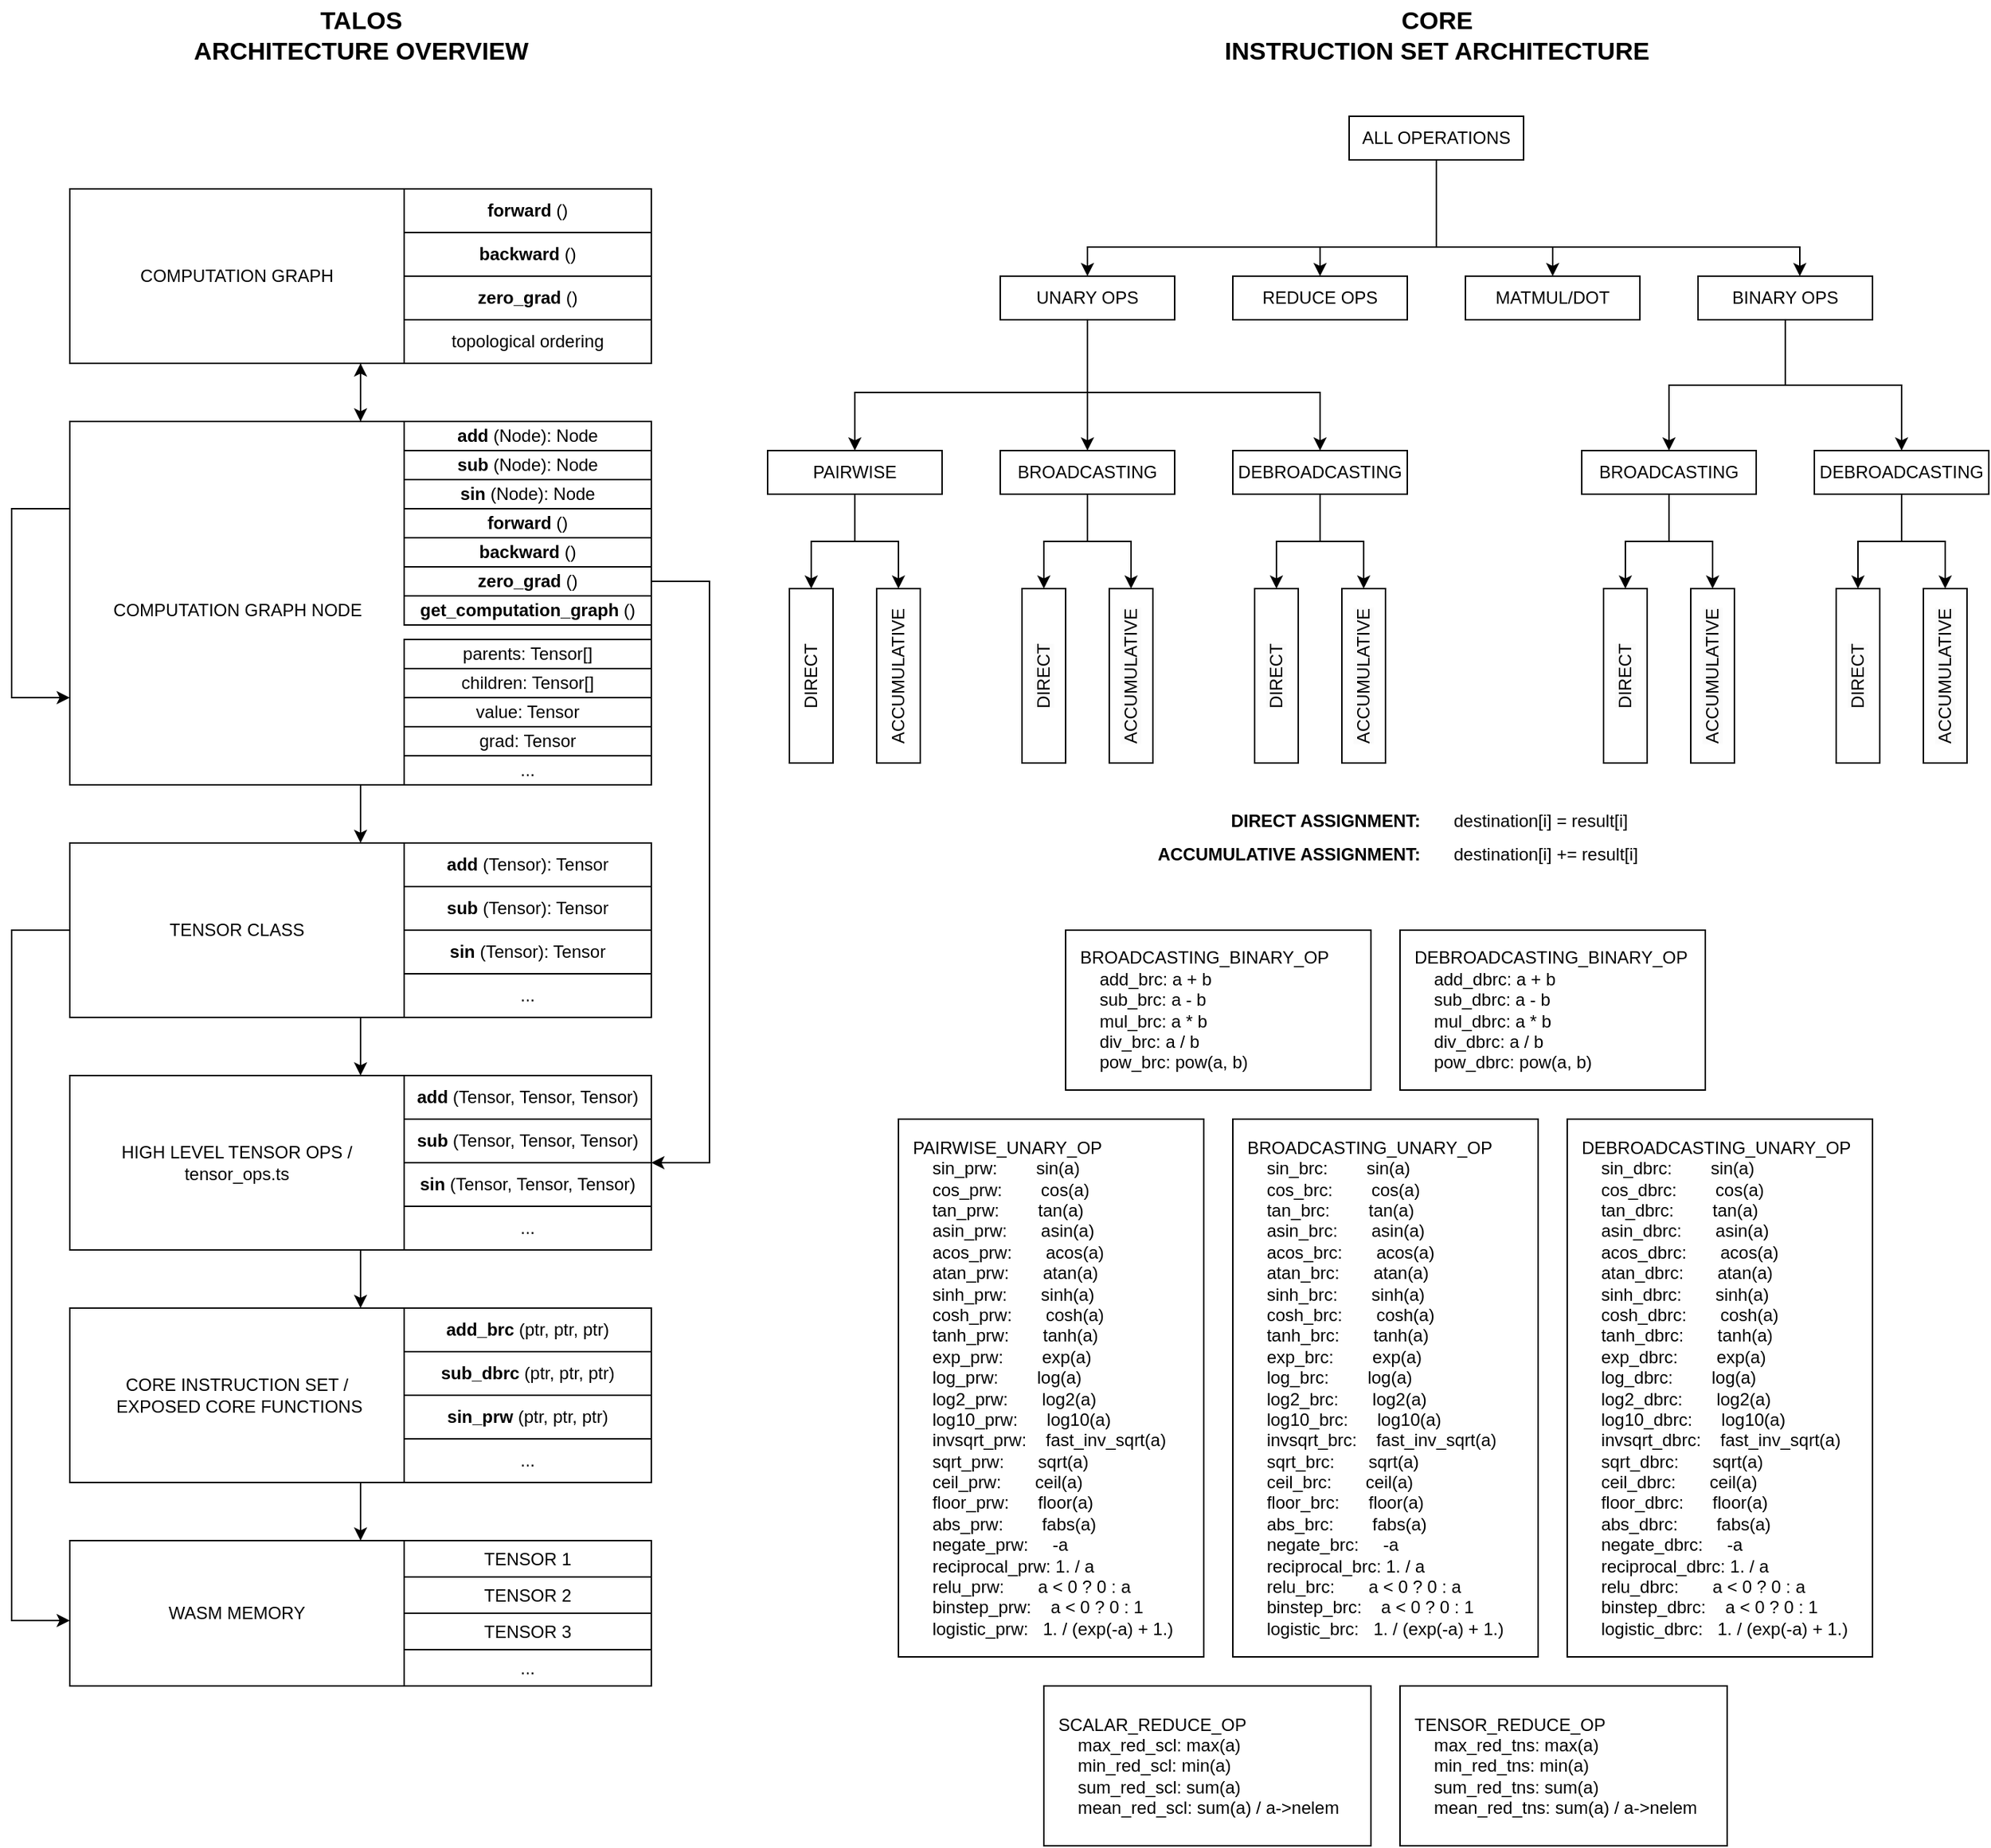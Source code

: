 <mxfile version="24.2.5" type="device">
  <diagram name="Page-1" id="NC5xg8n6S5tjTzDzewW_">
    <mxGraphModel dx="2390" dy="2705" grid="1" gridSize="10" guides="1" tooltips="1" connect="1" arrows="1" fold="1" page="1" pageScale="1" pageWidth="850" pageHeight="1100" math="0" shadow="0">
      <root>
        <mxCell id="0" />
        <mxCell id="1" parent="0" />
        <mxCell id="L-Nm37MA_dD64SVrKHD7-1" style="edgeStyle=orthogonalEdgeStyle;rounded=0;orthogonalLoop=1;jettySize=auto;html=1;" parent="1" source="L-Nm37MA_dD64SVrKHD7-2" target="L-Nm37MA_dD64SVrKHD7-12" edge="1">
          <mxGeometry relative="1" as="geometry">
            <mxPoint x="400" y="680" as="targetPoint" />
            <Array as="points">
              <mxPoint x="480" y="720" />
              <mxPoint x="480" y="720" />
            </Array>
          </mxGeometry>
        </mxCell>
        <mxCell id="L-Nm37MA_dD64SVrKHD7-2" value="" style="rounded=0;whiteSpace=wrap;html=1;" parent="1" vertex="1">
          <mxGeometry x="280" y="580" width="400" height="120" as="geometry" />
        </mxCell>
        <mxCell id="L-Nm37MA_dD64SVrKHD7-3" style="edgeStyle=orthogonalEdgeStyle;rounded=0;orthogonalLoop=1;jettySize=auto;html=1;" parent="1" source="L-Nm37MA_dD64SVrKHD7-4" target="L-Nm37MA_dD64SVrKHD7-2" edge="1">
          <mxGeometry relative="1" as="geometry">
            <Array as="points">
              <mxPoint x="480" y="560" />
              <mxPoint x="480" y="560" />
            </Array>
          </mxGeometry>
        </mxCell>
        <mxCell id="L-Nm37MA_dD64SVrKHD7-4" value="" style="rounded=0;whiteSpace=wrap;html=1;" parent="1" vertex="1">
          <mxGeometry x="280" y="420" width="400" height="120" as="geometry" />
        </mxCell>
        <mxCell id="L-Nm37MA_dD64SVrKHD7-5" style="edgeStyle=orthogonalEdgeStyle;rounded=0;orthogonalLoop=1;jettySize=auto;html=1;" parent="1" source="L-Nm37MA_dD64SVrKHD7-7" target="L-Nm37MA_dD64SVrKHD7-12" edge="1">
          <mxGeometry relative="1" as="geometry">
            <mxPoint x="240" y="680" as="targetPoint" />
            <Array as="points">
              <mxPoint x="240" y="320" />
              <mxPoint x="240" y="795" />
            </Array>
          </mxGeometry>
        </mxCell>
        <mxCell id="L-Nm37MA_dD64SVrKHD7-6" style="edgeStyle=orthogonalEdgeStyle;rounded=0;orthogonalLoop=1;jettySize=auto;html=1;" parent="1" source="L-Nm37MA_dD64SVrKHD7-7" target="L-Nm37MA_dD64SVrKHD7-4" edge="1">
          <mxGeometry relative="1" as="geometry">
            <Array as="points">
              <mxPoint x="480" y="400" />
              <mxPoint x="480" y="400" />
            </Array>
          </mxGeometry>
        </mxCell>
        <mxCell id="L-Nm37MA_dD64SVrKHD7-7" value="" style="rounded=0;whiteSpace=wrap;html=1;" parent="1" vertex="1">
          <mxGeometry x="280" y="260" width="400" height="120" as="geometry" />
        </mxCell>
        <mxCell id="L-Nm37MA_dD64SVrKHD7-8" style="edgeStyle=orthogonalEdgeStyle;rounded=0;orthogonalLoop=1;jettySize=auto;html=1;" parent="1" source="L-Nm37MA_dD64SVrKHD7-34" target="L-Nm37MA_dD64SVrKHD7-7" edge="1">
          <mxGeometry relative="1" as="geometry">
            <mxPoint x="440" y="200" as="sourcePoint" />
            <Array as="points">
              <mxPoint x="480" y="230" />
              <mxPoint x="480" y="230" />
            </Array>
          </mxGeometry>
        </mxCell>
        <mxCell id="L-Nm37MA_dD64SVrKHD7-9" style="edgeStyle=orthogonalEdgeStyle;rounded=0;orthogonalLoop=1;jettySize=auto;html=1;" parent="1" source="L-Nm37MA_dD64SVrKHD7-34" target="L-Nm37MA_dD64SVrKHD7-4" edge="1">
          <mxGeometry relative="1" as="geometry">
            <mxPoint x="630" y="170" as="sourcePoint" />
            <Array as="points">
              <mxPoint x="720" y="80" />
              <mxPoint x="720" y="480" />
            </Array>
          </mxGeometry>
        </mxCell>
        <mxCell id="L-Nm37MA_dD64SVrKHD7-10" style="edgeStyle=orthogonalEdgeStyle;rounded=0;orthogonalLoop=1;jettySize=auto;html=1;" parent="1" source="L-Nm37MA_dD64SVrKHD7-11" target="L-Nm37MA_dD64SVrKHD7-34" edge="1">
          <mxGeometry relative="1" as="geometry">
            <Array as="points">
              <mxPoint x="500" y="60" />
              <mxPoint x="500" y="60" />
            </Array>
          </mxGeometry>
        </mxCell>
        <mxCell id="L-Nm37MA_dD64SVrKHD7-11" value="" style="rounded=0;whiteSpace=wrap;html=1;" parent="1" vertex="1">
          <mxGeometry x="280" y="-190" width="400" height="120" as="geometry" />
        </mxCell>
        <mxCell id="L-Nm37MA_dD64SVrKHD7-12" value="" style="rounded=0;whiteSpace=wrap;html=1;" parent="1" vertex="1">
          <mxGeometry x="280" y="740" width="400" height="100" as="geometry" />
        </mxCell>
        <mxCell id="L-Nm37MA_dD64SVrKHD7-13" value="WASM MEMORY" style="text;html=1;align=center;verticalAlign=middle;whiteSpace=wrap;rounded=0;" parent="1" vertex="1">
          <mxGeometry x="335" y="775" width="120" height="30" as="geometry" />
        </mxCell>
        <mxCell id="L-Nm37MA_dD64SVrKHD7-14" value="TENSOR 1" style="html=1;whiteSpace=wrap;" parent="1" vertex="1">
          <mxGeometry x="510" y="740" width="170" height="25" as="geometry" />
        </mxCell>
        <mxCell id="L-Nm37MA_dD64SVrKHD7-15" value="TENSOR 2" style="html=1;whiteSpace=wrap;" parent="1" vertex="1">
          <mxGeometry x="510" y="765" width="170" height="25" as="geometry" />
        </mxCell>
        <mxCell id="L-Nm37MA_dD64SVrKHD7-16" value="..." style="html=1;whiteSpace=wrap;" parent="1" vertex="1">
          <mxGeometry x="510" y="815" width="170" height="25" as="geometry" />
        </mxCell>
        <mxCell id="L-Nm37MA_dD64SVrKHD7-17" value="&lt;b&gt;add_brc&lt;/b&gt; (ptr, ptr, ptr)" style="rounded=0;whiteSpace=wrap;html=1;" parent="1" vertex="1">
          <mxGeometry x="510" y="580" width="170" height="30" as="geometry" />
        </mxCell>
        <mxCell id="L-Nm37MA_dD64SVrKHD7-18" value="CORE INSTRUCTION SET /&lt;div&gt;&amp;nbsp;EXPOSED CORE FUNCTIONS&lt;/div&gt;" style="text;html=1;align=center;verticalAlign=middle;whiteSpace=wrap;rounded=0;" parent="1" vertex="1">
          <mxGeometry x="300" y="625" width="190" height="30" as="geometry" />
        </mxCell>
        <mxCell id="L-Nm37MA_dD64SVrKHD7-19" value="&lt;b&gt;sub_dbrc&amp;nbsp;&lt;/b&gt;(ptr, ptr, ptr)" style="rounded=0;whiteSpace=wrap;html=1;" parent="1" vertex="1">
          <mxGeometry x="510" y="610" width="170" height="30" as="geometry" />
        </mxCell>
        <mxCell id="L-Nm37MA_dD64SVrKHD7-20" value="&lt;b&gt;sin_prw&amp;nbsp;&lt;/b&gt;(ptr, ptr, ptr)" style="rounded=0;whiteSpace=wrap;html=1;" parent="1" vertex="1">
          <mxGeometry x="510" y="640" width="170" height="30" as="geometry" />
        </mxCell>
        <mxCell id="L-Nm37MA_dD64SVrKHD7-21" value="..." style="rounded=0;whiteSpace=wrap;html=1;" parent="1" vertex="1">
          <mxGeometry x="510" y="670" width="170" height="30" as="geometry" />
        </mxCell>
        <mxCell id="L-Nm37MA_dD64SVrKHD7-22" value="HIGH LEVEL TENSOR OPS /&lt;div&gt;tensor_ops.ts&lt;/div&gt;" style="text;html=1;align=center;verticalAlign=middle;whiteSpace=wrap;rounded=0;" parent="1" vertex="1">
          <mxGeometry x="280" y="465" width="230" height="30" as="geometry" />
        </mxCell>
        <mxCell id="L-Nm37MA_dD64SVrKHD7-23" value="&lt;b&gt;add&lt;/b&gt; (Tensor, Tensor, Tensor)" style="rounded=0;whiteSpace=wrap;html=1;" parent="1" vertex="1">
          <mxGeometry x="510" y="420" width="170" height="30" as="geometry" />
        </mxCell>
        <mxCell id="L-Nm37MA_dD64SVrKHD7-24" value="&lt;b&gt;sub&lt;/b&gt; (Tensor, Tensor, Tensor)" style="rounded=0;whiteSpace=wrap;html=1;" parent="1" vertex="1">
          <mxGeometry x="510" y="450" width="170" height="30" as="geometry" />
        </mxCell>
        <mxCell id="L-Nm37MA_dD64SVrKHD7-25" value="&lt;b&gt;sin&amp;nbsp;&lt;/b&gt;(Tensor, Tensor, Tensor)" style="rounded=0;whiteSpace=wrap;html=1;" parent="1" vertex="1">
          <mxGeometry x="510" y="480" width="170" height="30" as="geometry" />
        </mxCell>
        <mxCell id="L-Nm37MA_dD64SVrKHD7-26" value="..." style="rounded=0;whiteSpace=wrap;html=1;" parent="1" vertex="1">
          <mxGeometry x="510" y="510" width="170" height="30" as="geometry" />
        </mxCell>
        <mxCell id="L-Nm37MA_dD64SVrKHD7-27" value="&lt;b&gt;add&lt;/b&gt; (Tensor): Tensor" style="rounded=0;whiteSpace=wrap;html=1;" parent="1" vertex="1">
          <mxGeometry x="510" y="260" width="170" height="30" as="geometry" />
        </mxCell>
        <mxCell id="L-Nm37MA_dD64SVrKHD7-28" value="&lt;b&gt;sub&lt;/b&gt; (Tensor): Tensor" style="rounded=0;whiteSpace=wrap;html=1;" parent="1" vertex="1">
          <mxGeometry x="510" y="290" width="170" height="30" as="geometry" />
        </mxCell>
        <mxCell id="L-Nm37MA_dD64SVrKHD7-29" value="&lt;b&gt;sin&lt;/b&gt; (Tensor): Tensor" style="rounded=0;whiteSpace=wrap;html=1;" parent="1" vertex="1">
          <mxGeometry x="510" y="320" width="170" height="30" as="geometry" />
        </mxCell>
        <mxCell id="L-Nm37MA_dD64SVrKHD7-30" value="..." style="rounded=0;whiteSpace=wrap;html=1;" parent="1" vertex="1">
          <mxGeometry x="510" y="350" width="170" height="30" as="geometry" />
        </mxCell>
        <mxCell id="L-Nm37MA_dD64SVrKHD7-31" value="TENSOR 3" style="html=1;whiteSpace=wrap;" parent="1" vertex="1">
          <mxGeometry x="510" y="790" width="170" height="25" as="geometry" />
        </mxCell>
        <mxCell id="L-Nm37MA_dD64SVrKHD7-32" value="TENSOR CLASS" style="text;html=1;align=center;verticalAlign=middle;whiteSpace=wrap;rounded=0;" parent="1" vertex="1">
          <mxGeometry x="345" y="305" width="100" height="30" as="geometry" />
        </mxCell>
        <mxCell id="L-Nm37MA_dD64SVrKHD7-33" style="edgeStyle=orthogonalEdgeStyle;rounded=0;orthogonalLoop=1;jettySize=auto;html=1;" parent="1" source="L-Nm37MA_dD64SVrKHD7-34" target="L-Nm37MA_dD64SVrKHD7-11" edge="1">
          <mxGeometry relative="1" as="geometry">
            <Array as="points">
              <mxPoint x="460" y="60" />
              <mxPoint x="460" y="60" />
            </Array>
          </mxGeometry>
        </mxCell>
        <mxCell id="L-Nm37MA_dD64SVrKHD7-34" value="" style="rounded=0;whiteSpace=wrap;html=1;" parent="1" vertex="1">
          <mxGeometry x="280" y="-30" width="400" height="250" as="geometry" />
        </mxCell>
        <mxCell id="L-Nm37MA_dD64SVrKHD7-35" value="&lt;b&gt;add&lt;/b&gt; (Node): Node" style="rounded=0;whiteSpace=wrap;html=1;" parent="1" vertex="1">
          <mxGeometry x="510" y="-30" width="170" height="20" as="geometry" />
        </mxCell>
        <mxCell id="L-Nm37MA_dD64SVrKHD7-36" value="&lt;b&gt;sub&lt;/b&gt; (Node): Node" style="rounded=0;whiteSpace=wrap;html=1;" parent="1" vertex="1">
          <mxGeometry x="510" y="-10" width="170" height="20" as="geometry" />
        </mxCell>
        <mxCell id="L-Nm37MA_dD64SVrKHD7-37" value="&lt;b&gt;sin&lt;/b&gt; (Node): Node" style="rounded=0;whiteSpace=wrap;html=1;" parent="1" vertex="1">
          <mxGeometry x="510" y="10" width="170" height="20" as="geometry" />
        </mxCell>
        <mxCell id="L-Nm37MA_dD64SVrKHD7-38" value="..." style="rounded=0;whiteSpace=wrap;html=1;" parent="1" vertex="1">
          <mxGeometry x="510" y="200" width="170" height="20" as="geometry" />
        </mxCell>
        <mxCell id="L-Nm37MA_dD64SVrKHD7-39" value="COMPUTATION GRAPH NODE" style="text;html=1;align=center;verticalAlign=middle;resizable=0;points=[];autosize=1;strokeColor=none;fillColor=none;" parent="1" vertex="1">
          <mxGeometry x="300" y="85" width="190" height="30" as="geometry" />
        </mxCell>
        <mxCell id="L-Nm37MA_dD64SVrKHD7-40" style="edgeStyle=orthogonalEdgeStyle;rounded=0;orthogonalLoop=1;jettySize=auto;html=1;" parent="1" source="L-Nm37MA_dD64SVrKHD7-34" target="L-Nm37MA_dD64SVrKHD7-34" edge="1">
          <mxGeometry relative="1" as="geometry">
            <Array as="points">
              <mxPoint x="240" y="30" />
            </Array>
          </mxGeometry>
        </mxCell>
        <mxCell id="L-Nm37MA_dD64SVrKHD7-41" value="COMPUTATION GRAPH" style="text;html=1;align=center;verticalAlign=middle;whiteSpace=wrap;rounded=0;" parent="1" vertex="1">
          <mxGeometry x="320" y="-145" width="150" height="30" as="geometry" />
        </mxCell>
        <mxCell id="L-Nm37MA_dD64SVrKHD7-42" value="&lt;b&gt;forward &lt;/b&gt;()" style="rounded=0;whiteSpace=wrap;html=1;" parent="1" vertex="1">
          <mxGeometry x="510" y="-190" width="170" height="30" as="geometry" />
        </mxCell>
        <mxCell id="L-Nm37MA_dD64SVrKHD7-43" value="&lt;b&gt;backward&lt;/b&gt;&amp;nbsp;()" style="rounded=0;whiteSpace=wrap;html=1;" parent="1" vertex="1">
          <mxGeometry x="510" y="-160" width="170" height="30" as="geometry" />
        </mxCell>
        <mxCell id="L-Nm37MA_dD64SVrKHD7-44" value="&lt;b&gt;zero_grad &lt;/b&gt;()" style="rounded=0;whiteSpace=wrap;html=1;" parent="1" vertex="1">
          <mxGeometry x="510" y="-130" width="170" height="30" as="geometry" />
        </mxCell>
        <mxCell id="L-Nm37MA_dD64SVrKHD7-45" value="topological ordering" style="rounded=0;whiteSpace=wrap;html=1;" parent="1" vertex="1">
          <mxGeometry x="510" y="-100" width="170" height="30" as="geometry" />
        </mxCell>
        <mxCell id="L-Nm37MA_dD64SVrKHD7-46" value="&lt;b&gt;forward &lt;/b&gt;()" style="rounded=0;whiteSpace=wrap;html=1;" parent="1" vertex="1">
          <mxGeometry x="510" y="30" width="170" height="20" as="geometry" />
        </mxCell>
        <mxCell id="L-Nm37MA_dD64SVrKHD7-47" value="&lt;b&gt;backward &lt;/b&gt;()" style="rounded=0;whiteSpace=wrap;html=1;" parent="1" vertex="1">
          <mxGeometry x="510" y="50" width="170" height="20" as="geometry" />
        </mxCell>
        <mxCell id="L-Nm37MA_dD64SVrKHD7-48" value="&lt;b&gt;zero_grad&amp;nbsp;&lt;/b&gt;()" style="rounded=0;whiteSpace=wrap;html=1;" parent="1" vertex="1">
          <mxGeometry x="510" y="70" width="170" height="20" as="geometry" />
        </mxCell>
        <mxCell id="L-Nm37MA_dD64SVrKHD7-49" value="&lt;b&gt;get_computation_graph &lt;/b&gt;()" style="rounded=0;whiteSpace=wrap;html=1;" parent="1" vertex="1">
          <mxGeometry x="510" y="90" width="170" height="20" as="geometry" />
        </mxCell>
        <mxCell id="L-Nm37MA_dD64SVrKHD7-50" value="value: Tensor" style="rounded=0;whiteSpace=wrap;html=1;" parent="1" vertex="1">
          <mxGeometry x="510" y="160" width="170" height="20" as="geometry" />
        </mxCell>
        <mxCell id="L-Nm37MA_dD64SVrKHD7-51" value="grad: Tensor" style="rounded=0;whiteSpace=wrap;html=1;" parent="1" vertex="1">
          <mxGeometry x="510" y="180" width="170" height="20" as="geometry" />
        </mxCell>
        <mxCell id="L-Nm37MA_dD64SVrKHD7-52" value="parents: Tensor[]" style="rounded=0;whiteSpace=wrap;html=1;" parent="1" vertex="1">
          <mxGeometry x="510" y="120" width="170" height="20" as="geometry" />
        </mxCell>
        <mxCell id="L-Nm37MA_dD64SVrKHD7-53" value="children: Tensor[]" style="rounded=0;whiteSpace=wrap;html=1;" parent="1" vertex="1">
          <mxGeometry x="510" y="140" width="170" height="20" as="geometry" />
        </mxCell>
        <mxCell id="L-Nm37MA_dD64SVrKHD7-54" value="&lt;span style=&quot;font-size: 17px;&quot;&gt;&lt;b&gt;TALOS&lt;/b&gt;&lt;/span&gt;&lt;div&gt;&lt;span style=&quot;font-size: 17px;&quot;&gt;&lt;b&gt;ARCHITECTURE OVERVIEW&lt;/b&gt;&lt;/span&gt;&lt;/div&gt;" style="text;html=1;align=center;verticalAlign=middle;resizable=0;points=[];autosize=1;strokeColor=none;fillColor=none;" parent="1" vertex="1">
          <mxGeometry x="355" y="-320" width="250" height="50" as="geometry" />
        </mxCell>
        <mxCell id="L-Nm37MA_dD64SVrKHD7-55" style="edgeStyle=orthogonalEdgeStyle;rounded=0;orthogonalLoop=1;jettySize=auto;html=1;" parent="1" source="L-Nm37MA_dD64SVrKHD7-59" target="L-Nm37MA_dD64SVrKHD7-63" edge="1">
          <mxGeometry relative="1" as="geometry">
            <Array as="points">
              <mxPoint x="1220" y="-150" />
              <mxPoint x="980" y="-150" />
            </Array>
          </mxGeometry>
        </mxCell>
        <mxCell id="L-Nm37MA_dD64SVrKHD7-56" style="edgeStyle=orthogonalEdgeStyle;rounded=0;orthogonalLoop=1;jettySize=auto;html=1;" parent="1" source="L-Nm37MA_dD64SVrKHD7-59" target="L-Nm37MA_dD64SVrKHD7-85" edge="1">
          <mxGeometry relative="1" as="geometry">
            <Array as="points">
              <mxPoint x="1220" y="-150" />
              <mxPoint x="1470" y="-150" />
            </Array>
          </mxGeometry>
        </mxCell>
        <mxCell id="L-Nm37MA_dD64SVrKHD7-57" style="edgeStyle=orthogonalEdgeStyle;rounded=0;orthogonalLoop=1;jettySize=auto;html=1;" parent="1" source="L-Nm37MA_dD64SVrKHD7-59" target="L-Nm37MA_dD64SVrKHD7-65" edge="1">
          <mxGeometry relative="1" as="geometry">
            <Array as="points">
              <mxPoint x="1220" y="-150" />
              <mxPoint x="1140" y="-150" />
            </Array>
          </mxGeometry>
        </mxCell>
        <mxCell id="L-Nm37MA_dD64SVrKHD7-58" style="edgeStyle=orthogonalEdgeStyle;rounded=0;orthogonalLoop=1;jettySize=auto;html=1;" parent="1" source="L-Nm37MA_dD64SVrKHD7-59" target="L-Nm37MA_dD64SVrKHD7-83" edge="1">
          <mxGeometry relative="1" as="geometry">
            <Array as="points">
              <mxPoint x="1220" y="-150" />
              <mxPoint x="1300" y="-150" />
            </Array>
          </mxGeometry>
        </mxCell>
        <mxCell id="L-Nm37MA_dD64SVrKHD7-59" value="ALL OPERATIONS" style="rounded=0;whiteSpace=wrap;html=1;" parent="1" vertex="1">
          <mxGeometry x="1160" y="-240" width="120" height="30" as="geometry" />
        </mxCell>
        <mxCell id="L-Nm37MA_dD64SVrKHD7-60" style="edgeStyle=orthogonalEdgeStyle;rounded=0;orthogonalLoop=1;jettySize=auto;html=1;" parent="1" source="L-Nm37MA_dD64SVrKHD7-63" target="L-Nm37MA_dD64SVrKHD7-68" edge="1">
          <mxGeometry relative="1" as="geometry" />
        </mxCell>
        <mxCell id="L-Nm37MA_dD64SVrKHD7-61" style="edgeStyle=orthogonalEdgeStyle;rounded=0;orthogonalLoop=1;jettySize=auto;html=1;" parent="1" source="L-Nm37MA_dD64SVrKHD7-63" target="L-Nm37MA_dD64SVrKHD7-71" edge="1">
          <mxGeometry relative="1" as="geometry">
            <Array as="points">
              <mxPoint x="980" y="-50" />
              <mxPoint x="1140" y="-50" />
            </Array>
          </mxGeometry>
        </mxCell>
        <mxCell id="L-Nm37MA_dD64SVrKHD7-62" style="edgeStyle=orthogonalEdgeStyle;rounded=0;orthogonalLoop=1;jettySize=auto;html=1;" parent="1" source="L-Nm37MA_dD64SVrKHD7-63" target="L-Nm37MA_dD64SVrKHD7-74" edge="1">
          <mxGeometry relative="1" as="geometry">
            <Array as="points">
              <mxPoint x="980" y="-50" />
              <mxPoint x="820" y="-50" />
            </Array>
          </mxGeometry>
        </mxCell>
        <mxCell id="L-Nm37MA_dD64SVrKHD7-63" value="UNARY OPS" style="rounded=0;whiteSpace=wrap;html=1;" parent="1" vertex="1">
          <mxGeometry x="920" y="-130" width="120" height="30" as="geometry" />
        </mxCell>
        <mxCell id="L-Nm37MA_dD64SVrKHD7-64" style="edgeStyle=orthogonalEdgeStyle;rounded=0;orthogonalLoop=1;jettySize=auto;html=1;" parent="1" source="L-Nm37MA_dD64SVrKHD7-85" target="L-Nm37MA_dD64SVrKHD7-77" edge="1">
          <mxGeometry relative="1" as="geometry" />
        </mxCell>
        <mxCell id="L-Nm37MA_dD64SVrKHD7-65" value="REDUCE OPS" style="rounded=0;whiteSpace=wrap;html=1;" parent="1" vertex="1">
          <mxGeometry x="1080" y="-130" width="120" height="30" as="geometry" />
        </mxCell>
        <mxCell id="L-Nm37MA_dD64SVrKHD7-66" style="edgeStyle=orthogonalEdgeStyle;rounded=0;orthogonalLoop=1;jettySize=auto;html=1;" parent="1" source="L-Nm37MA_dD64SVrKHD7-68" target="L-Nm37MA_dD64SVrKHD7-86" edge="1">
          <mxGeometry relative="1" as="geometry" />
        </mxCell>
        <mxCell id="L-Nm37MA_dD64SVrKHD7-67" style="edgeStyle=orthogonalEdgeStyle;rounded=0;orthogonalLoop=1;jettySize=auto;html=1;" parent="1" source="L-Nm37MA_dD64SVrKHD7-68" target="L-Nm37MA_dD64SVrKHD7-87" edge="1">
          <mxGeometry relative="1" as="geometry" />
        </mxCell>
        <mxCell id="L-Nm37MA_dD64SVrKHD7-68" value="BROADCASTING" style="rounded=0;whiteSpace=wrap;html=1;" parent="1" vertex="1">
          <mxGeometry x="920" y="-10" width="120" height="30" as="geometry" />
        </mxCell>
        <mxCell id="L-Nm37MA_dD64SVrKHD7-69" style="edgeStyle=orthogonalEdgeStyle;rounded=0;orthogonalLoop=1;jettySize=auto;html=1;" parent="1" source="L-Nm37MA_dD64SVrKHD7-71" target="L-Nm37MA_dD64SVrKHD7-88" edge="1">
          <mxGeometry relative="1" as="geometry" />
        </mxCell>
        <mxCell id="L-Nm37MA_dD64SVrKHD7-70" style="edgeStyle=orthogonalEdgeStyle;rounded=0;orthogonalLoop=1;jettySize=auto;html=1;" parent="1" source="L-Nm37MA_dD64SVrKHD7-71" target="L-Nm37MA_dD64SVrKHD7-89" edge="1">
          <mxGeometry relative="1" as="geometry" />
        </mxCell>
        <mxCell id="L-Nm37MA_dD64SVrKHD7-71" value="DEBROADCASTING" style="rounded=0;whiteSpace=wrap;html=1;" parent="1" vertex="1">
          <mxGeometry x="1080" y="-10" width="120" height="30" as="geometry" />
        </mxCell>
        <mxCell id="L-Nm37MA_dD64SVrKHD7-72" style="edgeStyle=orthogonalEdgeStyle;rounded=0;orthogonalLoop=1;jettySize=auto;html=1;" parent="1" source="L-Nm37MA_dD64SVrKHD7-74" target="L-Nm37MA_dD64SVrKHD7-81" edge="1">
          <mxGeometry relative="1" as="geometry" />
        </mxCell>
        <mxCell id="L-Nm37MA_dD64SVrKHD7-73" style="edgeStyle=orthogonalEdgeStyle;rounded=0;orthogonalLoop=1;jettySize=auto;html=1;" parent="1" source="L-Nm37MA_dD64SVrKHD7-74" target="L-Nm37MA_dD64SVrKHD7-82" edge="1">
          <mxGeometry relative="1" as="geometry" />
        </mxCell>
        <mxCell id="L-Nm37MA_dD64SVrKHD7-74" value="PAIRWISE" style="rounded=0;whiteSpace=wrap;html=1;" parent="1" vertex="1">
          <mxGeometry x="760" y="-10" width="120" height="30" as="geometry" />
        </mxCell>
        <mxCell id="L-Nm37MA_dD64SVrKHD7-75" style="edgeStyle=orthogonalEdgeStyle;rounded=0;orthogonalLoop=1;jettySize=auto;html=1;" parent="1" source="L-Nm37MA_dD64SVrKHD7-77" target="L-Nm37MA_dD64SVrKHD7-90" edge="1">
          <mxGeometry relative="1" as="geometry" />
        </mxCell>
        <mxCell id="L-Nm37MA_dD64SVrKHD7-76" style="edgeStyle=orthogonalEdgeStyle;rounded=0;orthogonalLoop=1;jettySize=auto;html=1;" parent="1" source="L-Nm37MA_dD64SVrKHD7-77" target="L-Nm37MA_dD64SVrKHD7-91" edge="1">
          <mxGeometry relative="1" as="geometry" />
        </mxCell>
        <mxCell id="L-Nm37MA_dD64SVrKHD7-77" value="BROADCASTING" style="rounded=0;whiteSpace=wrap;html=1;" parent="1" vertex="1">
          <mxGeometry x="1320" y="-10" width="120" height="30" as="geometry" />
        </mxCell>
        <mxCell id="L-Nm37MA_dD64SVrKHD7-78" style="edgeStyle=orthogonalEdgeStyle;rounded=0;orthogonalLoop=1;jettySize=auto;html=1;" parent="1" source="L-Nm37MA_dD64SVrKHD7-80" target="L-Nm37MA_dD64SVrKHD7-92" edge="1">
          <mxGeometry relative="1" as="geometry" />
        </mxCell>
        <mxCell id="L-Nm37MA_dD64SVrKHD7-79" style="edgeStyle=orthogonalEdgeStyle;rounded=0;orthogonalLoop=1;jettySize=auto;html=1;" parent="1" source="L-Nm37MA_dD64SVrKHD7-80" target="L-Nm37MA_dD64SVrKHD7-93" edge="1">
          <mxGeometry relative="1" as="geometry" />
        </mxCell>
        <mxCell id="L-Nm37MA_dD64SVrKHD7-80" value="DEBROADCASTING" style="rounded=0;whiteSpace=wrap;html=1;" parent="1" vertex="1">
          <mxGeometry x="1480" y="-10" width="120" height="30" as="geometry" />
        </mxCell>
        <mxCell id="L-Nm37MA_dD64SVrKHD7-81" value="DIRECT" style="rounded=0;whiteSpace=wrap;html=1;direction=east;rotation=270;" parent="1" vertex="1">
          <mxGeometry x="730" y="130" width="120" height="30" as="geometry" />
        </mxCell>
        <mxCell id="L-Nm37MA_dD64SVrKHD7-82" value="ACCUMULATIVE" style="rounded=0;whiteSpace=wrap;html=1;direction=east;rotation=270;" parent="1" vertex="1">
          <mxGeometry x="790" y="130" width="120" height="30" as="geometry" />
        </mxCell>
        <mxCell id="L-Nm37MA_dD64SVrKHD7-83" value="MATMUL/DOT" style="rounded=0;whiteSpace=wrap;html=1;" parent="1" vertex="1">
          <mxGeometry x="1240" y="-130" width="120" height="30" as="geometry" />
        </mxCell>
        <mxCell id="L-Nm37MA_dD64SVrKHD7-84" style="edgeStyle=orthogonalEdgeStyle;rounded=0;orthogonalLoop=1;jettySize=auto;html=1;" parent="1" source="L-Nm37MA_dD64SVrKHD7-85" target="L-Nm37MA_dD64SVrKHD7-80" edge="1">
          <mxGeometry relative="1" as="geometry" />
        </mxCell>
        <mxCell id="L-Nm37MA_dD64SVrKHD7-85" value="BINARY OPS" style="rounded=0;whiteSpace=wrap;html=1;" parent="1" vertex="1">
          <mxGeometry x="1400" y="-130" width="120" height="30" as="geometry" />
        </mxCell>
        <mxCell id="L-Nm37MA_dD64SVrKHD7-86" value="&lt;span style=&quot;color: rgb(0, 0, 0); font-family: Helvetica; font-size: 12px; font-style: normal; font-variant-ligatures: normal; font-variant-caps: normal; font-weight: 400; letter-spacing: normal; orphans: 2; text-align: center; text-indent: 0px; text-transform: none; widows: 2; word-spacing: 0px; -webkit-text-stroke-width: 0px; white-space: normal; background-color: rgb(251, 251, 251); text-decoration-thickness: initial; text-decoration-style: initial; text-decoration-color: initial; display: inline !important; float: none;&quot;&gt;DIRECT&lt;/span&gt;" style="rounded=0;whiteSpace=wrap;html=1;direction=east;rotation=270;" parent="1" vertex="1">
          <mxGeometry x="890" y="130" width="120" height="30" as="geometry" />
        </mxCell>
        <mxCell id="L-Nm37MA_dD64SVrKHD7-87" value="&lt;span style=&quot;color: rgb(0, 0, 0); font-family: Helvetica; font-size: 12px; font-style: normal; font-variant-ligatures: normal; font-variant-caps: normal; font-weight: 400; letter-spacing: normal; orphans: 2; text-align: center; text-indent: 0px; text-transform: none; widows: 2; word-spacing: 0px; -webkit-text-stroke-width: 0px; white-space: normal; background-color: rgb(251, 251, 251); text-decoration-thickness: initial; text-decoration-style: initial; text-decoration-color: initial; display: inline !important; float: none;&quot;&gt;ACCUMULATIVE&lt;/span&gt;" style="rounded=0;whiteSpace=wrap;html=1;direction=east;rotation=270;" parent="1" vertex="1">
          <mxGeometry x="950" y="130" width="120" height="30" as="geometry" />
        </mxCell>
        <mxCell id="L-Nm37MA_dD64SVrKHD7-88" value="&lt;span style=&quot;color: rgb(0, 0, 0); font-family: Helvetica; font-size: 12px; font-style: normal; font-variant-ligatures: normal; font-variant-caps: normal; font-weight: 400; letter-spacing: normal; orphans: 2; text-align: center; text-indent: 0px; text-transform: none; widows: 2; word-spacing: 0px; -webkit-text-stroke-width: 0px; white-space: normal; background-color: rgb(251, 251, 251); text-decoration-thickness: initial; text-decoration-style: initial; text-decoration-color: initial; display: inline !important; float: none;&quot;&gt;DIRECT&lt;/span&gt;" style="rounded=0;whiteSpace=wrap;html=1;direction=east;rotation=270;" parent="1" vertex="1">
          <mxGeometry x="1050" y="130" width="120" height="30" as="geometry" />
        </mxCell>
        <mxCell id="L-Nm37MA_dD64SVrKHD7-89" value="&lt;span style=&quot;color: rgb(0, 0, 0); font-family: Helvetica; font-size: 12px; font-style: normal; font-variant-ligatures: normal; font-variant-caps: normal; font-weight: 400; letter-spacing: normal; orphans: 2; text-align: center; text-indent: 0px; text-transform: none; widows: 2; word-spacing: 0px; -webkit-text-stroke-width: 0px; white-space: normal; background-color: rgb(251, 251, 251); text-decoration-thickness: initial; text-decoration-style: initial; text-decoration-color: initial; display: inline !important; float: none;&quot;&gt;ACCUMULATIVE&lt;/span&gt;" style="rounded=0;whiteSpace=wrap;html=1;direction=east;rotation=270;" parent="1" vertex="1">
          <mxGeometry x="1110" y="130" width="120" height="30" as="geometry" />
        </mxCell>
        <mxCell id="L-Nm37MA_dD64SVrKHD7-90" value="&lt;span style=&quot;color: rgb(0, 0, 0); font-family: Helvetica; font-size: 12px; font-style: normal; font-variant-ligatures: normal; font-variant-caps: normal; font-weight: 400; letter-spacing: normal; orphans: 2; text-align: center; text-indent: 0px; text-transform: none; widows: 2; word-spacing: 0px; -webkit-text-stroke-width: 0px; white-space: normal; background-color: rgb(251, 251, 251); text-decoration-thickness: initial; text-decoration-style: initial; text-decoration-color: initial; display: inline !important; float: none;&quot;&gt;DIRECT&lt;/span&gt;" style="rounded=0;whiteSpace=wrap;html=1;direction=east;rotation=270;" parent="1" vertex="1">
          <mxGeometry x="1290" y="130" width="120" height="30" as="geometry" />
        </mxCell>
        <mxCell id="L-Nm37MA_dD64SVrKHD7-91" value="&lt;span style=&quot;color: rgb(0, 0, 0); font-family: Helvetica; font-size: 12px; font-style: normal; font-variant-ligatures: normal; font-variant-caps: normal; font-weight: 400; letter-spacing: normal; orphans: 2; text-align: center; text-indent: 0px; text-transform: none; widows: 2; word-spacing: 0px; -webkit-text-stroke-width: 0px; white-space: normal; background-color: rgb(251, 251, 251); text-decoration-thickness: initial; text-decoration-style: initial; text-decoration-color: initial; display: inline !important; float: none;&quot;&gt;ACCUMULATIVE&lt;/span&gt;" style="rounded=0;whiteSpace=wrap;html=1;direction=east;rotation=270;" parent="1" vertex="1">
          <mxGeometry x="1350" y="130" width="120" height="30" as="geometry" />
        </mxCell>
        <mxCell id="L-Nm37MA_dD64SVrKHD7-92" value="&lt;span style=&quot;color: rgb(0, 0, 0); font-family: Helvetica; font-size: 12px; font-style: normal; font-variant-ligatures: normal; font-variant-caps: normal; font-weight: 400; letter-spacing: normal; orphans: 2; text-align: center; text-indent: 0px; text-transform: none; widows: 2; word-spacing: 0px; -webkit-text-stroke-width: 0px; white-space: normal; background-color: rgb(251, 251, 251); text-decoration-thickness: initial; text-decoration-style: initial; text-decoration-color: initial; display: inline !important; float: none;&quot;&gt;DIRECT&lt;/span&gt;" style="rounded=0;whiteSpace=wrap;html=1;direction=east;rotation=270;" parent="1" vertex="1">
          <mxGeometry x="1450" y="130" width="120" height="30" as="geometry" />
        </mxCell>
        <mxCell id="L-Nm37MA_dD64SVrKHD7-93" value="&lt;span style=&quot;color: rgb(0, 0, 0); font-family: Helvetica; font-size: 12px; font-style: normal; font-variant-ligatures: normal; font-variant-caps: normal; font-weight: 400; letter-spacing: normal; orphans: 2; text-align: center; text-indent: 0px; text-transform: none; widows: 2; word-spacing: 0px; -webkit-text-stroke-width: 0px; white-space: normal; background-color: rgb(251, 251, 251); text-decoration-thickness: initial; text-decoration-style: initial; text-decoration-color: initial; display: inline !important; float: none;&quot;&gt;ACCUMULATIVE&lt;/span&gt;" style="rounded=0;whiteSpace=wrap;html=1;direction=east;rotation=270;" parent="1" vertex="1">
          <mxGeometry x="1510" y="130" width="120" height="30" as="geometry" />
        </mxCell>
        <mxCell id="L-Nm37MA_dD64SVrKHD7-94" value="&lt;font style=&quot;font-size: 17px;&quot;&gt;&lt;b&gt;CORE&lt;/b&gt;&lt;/font&gt;&lt;div&gt;&lt;font style=&quot;font-size: 17px;&quot;&gt;&lt;b&gt;INSTRUCTION SET ARCHITECTURE&lt;/b&gt;&lt;/font&gt;&lt;/div&gt;" style="text;html=1;align=center;verticalAlign=middle;resizable=0;points=[];autosize=1;strokeColor=none;fillColor=none;" parent="1" vertex="1">
          <mxGeometry x="1060" y="-320" width="320" height="50" as="geometry" />
        </mxCell>
        <mxCell id="L-Nm37MA_dD64SVrKHD7-95" value="&lt;div style=&quot;&quot;&gt;&lt;span style=&quot;background-color: initial;&quot;&gt;&lt;b&gt;DIRECT ASSIGNMENT:&lt;/b&gt;&lt;/span&gt;&lt;/div&gt;" style="text;html=1;align=right;verticalAlign=middle;resizable=0;points=[];autosize=1;strokeColor=none;fillColor=none;" parent="1" vertex="1">
          <mxGeometry x="1060" y="230" width="150" height="30" as="geometry" />
        </mxCell>
        <mxCell id="L-Nm37MA_dD64SVrKHD7-96" value="&lt;div style=&quot;&quot;&gt;&lt;span style=&quot;background-color: initial;&quot;&gt;destination[i] = result[i]&lt;/span&gt;&lt;/div&gt;" style="text;html=1;align=left;verticalAlign=middle;resizable=0;points=[];autosize=1;strokeColor=none;fillColor=none;" parent="1" vertex="1">
          <mxGeometry x="1230" y="230" width="140" height="30" as="geometry" />
        </mxCell>
        <mxCell id="L-Nm37MA_dD64SVrKHD7-97" value="&lt;span style=&quot;&quot;&gt;destination[i] += result[i]&lt;/span&gt;" style="text;html=1;align=left;verticalAlign=middle;resizable=0;points=[];autosize=1;strokeColor=none;fillColor=none;" parent="1" vertex="1">
          <mxGeometry x="1230" y="253" width="150" height="30" as="geometry" />
        </mxCell>
        <mxCell id="L-Nm37MA_dD64SVrKHD7-98" value="&lt;b style=&quot;&quot;&gt;ACCUMULATIVE ASSIGNMENT:&lt;/b&gt;" style="text;html=1;align=right;verticalAlign=middle;resizable=0;points=[];autosize=1;strokeColor=none;fillColor=none;" parent="1" vertex="1">
          <mxGeometry x="1010" y="253" width="200" height="30" as="geometry" />
        </mxCell>
        <mxCell id="L-Nm37MA_dD64SVrKHD7-99" value="&lt;div&gt;BROADCASTING_BINARY_OP&lt;/div&gt;&lt;div&gt;&amp;nbsp; &amp;nbsp; add_brc: a + b&lt;/div&gt;&lt;div&gt;&amp;nbsp; &amp;nbsp; sub_brc: a - b&lt;/div&gt;&lt;div&gt;&amp;nbsp; &amp;nbsp; mul_brc: a * b&lt;/div&gt;&lt;div&gt;&amp;nbsp; &amp;nbsp; div_brc: a / b&lt;/div&gt;&lt;div&gt;&amp;nbsp; &amp;nbsp; pow_brc: pow(a, b)&lt;/div&gt;" style="rounded=0;whiteSpace=wrap;html=1;align=left;spacing=10;" parent="1" vertex="1">
          <mxGeometry x="965" y="320" width="210" height="110" as="geometry" />
        </mxCell>
        <mxCell id="L-Nm37MA_dD64SVrKHD7-100" value="&lt;div&gt;DEBROADCASTING_UNARY_OP&lt;/div&gt;&lt;div&gt;&amp;nbsp; &amp;nbsp; sin_dbrc:&amp;nbsp; &amp;nbsp; &amp;nbsp; &amp;nbsp; sin(a)&lt;/div&gt;&lt;div&gt;&amp;nbsp; &amp;nbsp; cos_dbrc:&amp;nbsp; &amp;nbsp; &amp;nbsp; &amp;nbsp; cos(a)&lt;/div&gt;&lt;div&gt;&amp;nbsp; &amp;nbsp; tan_dbrc:&amp;nbsp; &amp;nbsp; &amp;nbsp; &amp;nbsp; tan(a)&lt;/div&gt;&lt;div&gt;&amp;nbsp; &amp;nbsp; asin_dbrc:&amp;nbsp; &amp;nbsp; &amp;nbsp; &amp;nbsp;asin(a)&lt;/div&gt;&lt;div&gt;&amp;nbsp; &amp;nbsp; acos_dbrc:&amp;nbsp; &amp;nbsp; &amp;nbsp; &amp;nbsp;acos(a)&lt;/div&gt;&lt;div&gt;&amp;nbsp; &amp;nbsp; atan_dbrc:&amp;nbsp; &amp;nbsp; &amp;nbsp; &amp;nbsp;atan(a)&lt;/div&gt;&lt;div&gt;&amp;nbsp; &amp;nbsp; sinh_dbrc:&amp;nbsp; &amp;nbsp; &amp;nbsp; &amp;nbsp;sinh(a)&lt;/div&gt;&lt;div&gt;&amp;nbsp; &amp;nbsp; cosh_dbrc:&amp;nbsp; &amp;nbsp; &amp;nbsp; &amp;nbsp;cosh(a)&lt;/div&gt;&lt;div&gt;&amp;nbsp; &amp;nbsp; tanh_dbrc:&amp;nbsp; &amp;nbsp; &amp;nbsp; &amp;nbsp;tanh(a)&lt;/div&gt;&lt;div&gt;&amp;nbsp; &amp;nbsp; exp_dbrc:&amp;nbsp; &amp;nbsp; &amp;nbsp; &amp;nbsp; exp(a)&lt;/div&gt;&lt;div&gt;&amp;nbsp; &amp;nbsp; log_dbrc:&amp;nbsp; &amp;nbsp; &amp;nbsp; &amp;nbsp; log(a)&lt;/div&gt;&lt;div&gt;&amp;nbsp; &amp;nbsp; log2_dbrc:&amp;nbsp; &amp;nbsp; &amp;nbsp; &amp;nbsp;log2(a)&lt;/div&gt;&lt;div&gt;&amp;nbsp; &amp;nbsp; log10_dbrc:&amp;nbsp; &amp;nbsp; &amp;nbsp; log10(a)&lt;/div&gt;&lt;div&gt;&amp;nbsp; &amp;nbsp; invsqrt_dbrc:&amp;nbsp; &amp;nbsp; fast_inv_sqrt(a)&lt;/div&gt;&lt;div&gt;&amp;nbsp; &amp;nbsp; sqrt_dbrc:&amp;nbsp; &amp;nbsp; &amp;nbsp; &amp;nbsp;sqrt(a)&lt;/div&gt;&lt;div&gt;&amp;nbsp; &amp;nbsp; ceil_dbrc:&amp;nbsp; &amp;nbsp; &amp;nbsp; &amp;nbsp;ceil(a)&lt;/div&gt;&lt;div&gt;&amp;nbsp; &amp;nbsp; floor_dbrc:&amp;nbsp; &amp;nbsp; &amp;nbsp; floor(a)&lt;/div&gt;&lt;div&gt;&amp;nbsp; &amp;nbsp; abs_dbrc:&amp;nbsp; &amp;nbsp; &amp;nbsp; &amp;nbsp; fabs(a)&lt;/div&gt;&lt;div&gt;&amp;nbsp; &amp;nbsp; negate_dbrc:&amp;nbsp; &amp;nbsp; &amp;nbsp;-a&lt;/div&gt;&lt;div&gt;&amp;nbsp; &amp;nbsp; reciprocal_dbrc: 1. / a&lt;/div&gt;&lt;div&gt;&amp;nbsp; &amp;nbsp; relu_dbrc:&amp;nbsp; &amp;nbsp; &amp;nbsp; &amp;nbsp;a &amp;lt; 0 ? 0 : a&lt;/div&gt;&lt;div&gt;&amp;nbsp; &amp;nbsp; binstep_dbrc:&amp;nbsp; &amp;nbsp; a &amp;lt; 0 ? 0 : 1&lt;/div&gt;&lt;div&gt;&amp;nbsp; &amp;nbsp; logistic_dbrc:&amp;nbsp; &amp;nbsp;1. / (exp(-a) + 1.)&lt;/div&gt;" style="rounded=0;whiteSpace=wrap;html=1;align=left;spacing=10;" parent="1" vertex="1">
          <mxGeometry x="1310" y="450" width="210" height="370" as="geometry" />
        </mxCell>
        <mxCell id="L-Nm37MA_dD64SVrKHD7-101" value="&lt;div&gt;BROADCASTING_UNARY_OP&lt;/div&gt;&lt;div&gt;&amp;nbsp; &amp;nbsp; sin_brc:&amp;nbsp; &amp;nbsp; &amp;nbsp; &amp;nbsp; sin(a)&lt;/div&gt;&lt;div&gt;&amp;nbsp; &amp;nbsp; cos_brc:&amp;nbsp; &amp;nbsp; &amp;nbsp; &amp;nbsp; cos(a)&lt;/div&gt;&lt;div&gt;&amp;nbsp; &amp;nbsp; tan_brc:&amp;nbsp; &amp;nbsp; &amp;nbsp; &amp;nbsp; tan(a)&lt;/div&gt;&lt;div&gt;&amp;nbsp; &amp;nbsp; asin_brc:&amp;nbsp; &amp;nbsp; &amp;nbsp; &amp;nbsp;asin(a)&lt;/div&gt;&lt;div&gt;&amp;nbsp; &amp;nbsp; acos_brc:&amp;nbsp; &amp;nbsp; &amp;nbsp; &amp;nbsp;acos(a)&lt;/div&gt;&lt;div&gt;&amp;nbsp; &amp;nbsp; atan_brc:&amp;nbsp; &amp;nbsp; &amp;nbsp; &amp;nbsp;atan(a)&lt;/div&gt;&lt;div&gt;&amp;nbsp; &amp;nbsp; sinh_brc:&amp;nbsp; &amp;nbsp; &amp;nbsp; &amp;nbsp;sinh(a)&lt;/div&gt;&lt;div&gt;&amp;nbsp; &amp;nbsp; cosh_brc:&amp;nbsp; &amp;nbsp; &amp;nbsp; &amp;nbsp;cosh(a)&lt;/div&gt;&lt;div&gt;&amp;nbsp; &amp;nbsp; tanh_brc:&amp;nbsp; &amp;nbsp; &amp;nbsp; &amp;nbsp;tanh(a)&lt;/div&gt;&lt;div&gt;&amp;nbsp; &amp;nbsp; exp_brc:&amp;nbsp; &amp;nbsp; &amp;nbsp; &amp;nbsp; exp(a)&lt;/div&gt;&lt;div&gt;&amp;nbsp; &amp;nbsp; log_brc:&amp;nbsp; &amp;nbsp; &amp;nbsp; &amp;nbsp; log(a)&lt;/div&gt;&lt;div&gt;&amp;nbsp; &amp;nbsp; log2_brc:&amp;nbsp; &amp;nbsp; &amp;nbsp; &amp;nbsp;log2(a)&lt;/div&gt;&lt;div&gt;&amp;nbsp; &amp;nbsp; log10_brc:&amp;nbsp; &amp;nbsp; &amp;nbsp; log10(a)&lt;/div&gt;&lt;div&gt;&amp;nbsp; &amp;nbsp; invsqrt_brc:&amp;nbsp; &amp;nbsp; fast_inv_sqrt(a)&lt;/div&gt;&lt;div&gt;&amp;nbsp; &amp;nbsp; sqrt_brc:&amp;nbsp; &amp;nbsp; &amp;nbsp; &amp;nbsp;sqrt(a)&lt;/div&gt;&lt;div&gt;&amp;nbsp; &amp;nbsp; ceil_brc:&amp;nbsp; &amp;nbsp; &amp;nbsp; &amp;nbsp;ceil(a)&lt;/div&gt;&lt;div&gt;&amp;nbsp; &amp;nbsp; floor_brc:&amp;nbsp; &amp;nbsp; &amp;nbsp; floor(a)&lt;/div&gt;&lt;div&gt;&amp;nbsp; &amp;nbsp; abs_brc:&amp;nbsp; &amp;nbsp; &amp;nbsp; &amp;nbsp; fabs(a)&lt;/div&gt;&lt;div&gt;&amp;nbsp; &amp;nbsp; negate_brc:&amp;nbsp; &amp;nbsp; &amp;nbsp;-a&lt;/div&gt;&lt;div&gt;&amp;nbsp; &amp;nbsp; reciprocal_brc: 1. / a&lt;/div&gt;&lt;div&gt;&amp;nbsp; &amp;nbsp; relu_brc:&amp;nbsp; &amp;nbsp; &amp;nbsp; &amp;nbsp;a &amp;lt; 0 ? 0 : a&lt;/div&gt;&lt;div&gt;&amp;nbsp; &amp;nbsp; binstep_brc:&amp;nbsp; &amp;nbsp; a &amp;lt; 0 ? 0 : 1&lt;/div&gt;&lt;div&gt;&amp;nbsp; &amp;nbsp; logistic_brc:&amp;nbsp; &amp;nbsp;1. / (exp(-a) + 1.)&lt;/div&gt;" style="rounded=0;whiteSpace=wrap;html=1;align=left;spacing=10;" parent="1" vertex="1">
          <mxGeometry x="1080" y="450" width="210" height="370" as="geometry" />
        </mxCell>
        <mxCell id="L-Nm37MA_dD64SVrKHD7-102" value="&lt;div&gt;PAIRWISE_UNARY_OP&lt;/div&gt;&lt;div&gt;&amp;nbsp; &amp;nbsp; sin_prw:&amp;nbsp; &amp;nbsp; &amp;nbsp; &amp;nbsp; sin(a)&lt;/div&gt;&lt;div&gt;&amp;nbsp; &amp;nbsp; cos_prw:&amp;nbsp; &amp;nbsp; &amp;nbsp; &amp;nbsp; cos(a)&lt;/div&gt;&lt;div&gt;&amp;nbsp; &amp;nbsp; tan_prw:&amp;nbsp; &amp;nbsp; &amp;nbsp; &amp;nbsp; tan(a)&lt;/div&gt;&lt;div&gt;&amp;nbsp; &amp;nbsp; asin_prw:&amp;nbsp; &amp;nbsp; &amp;nbsp; &amp;nbsp;asin(a)&lt;/div&gt;&lt;div&gt;&amp;nbsp; &amp;nbsp; acos_prw:&amp;nbsp; &amp;nbsp; &amp;nbsp; &amp;nbsp;acos(a)&lt;/div&gt;&lt;div&gt;&amp;nbsp; &amp;nbsp; atan_prw:&amp;nbsp; &amp;nbsp; &amp;nbsp; &amp;nbsp;atan(a)&lt;/div&gt;&lt;div&gt;&amp;nbsp; &amp;nbsp; sinh_prw:&amp;nbsp; &amp;nbsp; &amp;nbsp; &amp;nbsp;sinh(a)&lt;/div&gt;&lt;div&gt;&amp;nbsp; &amp;nbsp; cosh_prw:&amp;nbsp; &amp;nbsp; &amp;nbsp; &amp;nbsp;cosh(a)&lt;/div&gt;&lt;div&gt;&amp;nbsp; &amp;nbsp; tanh_prw:&amp;nbsp; &amp;nbsp; &amp;nbsp; &amp;nbsp;tanh(a)&lt;/div&gt;&lt;div&gt;&amp;nbsp; &amp;nbsp; exp_prw:&amp;nbsp; &amp;nbsp; &amp;nbsp; &amp;nbsp; exp(a)&lt;/div&gt;&lt;div&gt;&amp;nbsp; &amp;nbsp; log_prw:&amp;nbsp; &amp;nbsp; &amp;nbsp; &amp;nbsp; log(a)&lt;/div&gt;&lt;div&gt;&amp;nbsp; &amp;nbsp; log2_prw:&amp;nbsp; &amp;nbsp; &amp;nbsp; &amp;nbsp;log2(a)&lt;/div&gt;&lt;div&gt;&amp;nbsp; &amp;nbsp; log10_prw:&amp;nbsp; &amp;nbsp; &amp;nbsp; log10(a)&lt;/div&gt;&lt;div&gt;&amp;nbsp; &amp;nbsp; invsqrt_prw:&amp;nbsp; &amp;nbsp; fast_inv_sqrt(a)&lt;/div&gt;&lt;div&gt;&amp;nbsp; &amp;nbsp; sqrt_prw:&amp;nbsp; &amp;nbsp; &amp;nbsp; &amp;nbsp;sqrt(a)&lt;/div&gt;&lt;div&gt;&amp;nbsp; &amp;nbsp; ceil_prw:&amp;nbsp; &amp;nbsp; &amp;nbsp; &amp;nbsp;ceil(a)&lt;/div&gt;&lt;div&gt;&amp;nbsp; &amp;nbsp; floor_prw:&amp;nbsp; &amp;nbsp; &amp;nbsp; floor(a)&lt;/div&gt;&lt;div&gt;&amp;nbsp; &amp;nbsp; abs_prw:&amp;nbsp; &amp;nbsp; &amp;nbsp; &amp;nbsp; fabs(a)&lt;/div&gt;&lt;div&gt;&amp;nbsp; &amp;nbsp; negate_prw:&amp;nbsp; &amp;nbsp; &amp;nbsp;-a&lt;/div&gt;&lt;div&gt;&amp;nbsp; &amp;nbsp; reciprocal_prw: 1. / a&lt;/div&gt;&lt;div&gt;&amp;nbsp; &amp;nbsp; relu_prw:&amp;nbsp; &amp;nbsp; &amp;nbsp; &amp;nbsp;a &amp;lt; 0 ? 0 : a&lt;/div&gt;&lt;div&gt;&amp;nbsp; &amp;nbsp; binstep_prw:&amp;nbsp; &amp;nbsp; a &amp;lt; 0 ? 0 : 1&lt;/div&gt;&lt;div&gt;&amp;nbsp; &amp;nbsp; logistic_prw:&amp;nbsp; &amp;nbsp;1. / (exp(-a) + 1.)&lt;/div&gt;" style="rounded=0;whiteSpace=wrap;html=1;align=left;spacing=10;" parent="1" vertex="1">
          <mxGeometry x="850" y="450" width="210" height="370" as="geometry" />
        </mxCell>
        <mxCell id="L-Nm37MA_dD64SVrKHD7-103" value="&lt;div&gt;DEBROADCASTING_BINARY_OP&lt;/div&gt;&lt;div&gt;&amp;nbsp; &amp;nbsp; add_dbrc: a + b&lt;/div&gt;&lt;div&gt;&amp;nbsp; &amp;nbsp; sub_dbrc: a - b&lt;/div&gt;&lt;div&gt;&amp;nbsp; &amp;nbsp; mul_dbrc: a * b&lt;/div&gt;&lt;div&gt;&amp;nbsp; &amp;nbsp; div_dbrc: a / b&lt;/div&gt;&lt;div&gt;&amp;nbsp; &amp;nbsp; pow_dbrc: pow(a, b)&lt;/div&gt;" style="rounded=0;whiteSpace=wrap;html=1;align=left;spacing=10;" parent="1" vertex="1">
          <mxGeometry x="1195" y="320" width="210" height="110" as="geometry" />
        </mxCell>
        <mxCell id="L-Nm37MA_dD64SVrKHD7-104" value="&lt;div&gt;SCALAR_REDUCE_OP&lt;/div&gt;&lt;div&gt;&amp;nbsp; &amp;nbsp; max_red_scl: max(a)&lt;/div&gt;&lt;div&gt;&amp;nbsp; &amp;nbsp; min_red_scl: min(a)&lt;/div&gt;&lt;div&gt;&amp;nbsp; &amp;nbsp; sum_red_scl: sum(a)&lt;/div&gt;&lt;div&gt;&amp;nbsp; &amp;nbsp; mean_red_scl: sum(a) / a-&amp;gt;nelem&lt;/div&gt;" style="rounded=0;whiteSpace=wrap;html=1;align=left;spacing=10;" parent="1" vertex="1">
          <mxGeometry x="950" y="840" width="225" height="110" as="geometry" />
        </mxCell>
        <mxCell id="L-Nm37MA_dD64SVrKHD7-105" value="&lt;div&gt;TENSOR_REDUCE_OP&lt;/div&gt;&lt;div&gt;&amp;nbsp; &amp;nbsp; max_red_tns: max(a)&lt;/div&gt;&lt;div&gt;&amp;nbsp; &amp;nbsp; min_red_tns: min(a)&lt;/div&gt;&lt;div&gt;&amp;nbsp; &amp;nbsp; sum_red_tns: sum(a)&lt;/div&gt;&lt;div&gt;&amp;nbsp; &amp;nbsp; mean_red_tns: sum(a) / a-&amp;gt;nelem&lt;/div&gt;" style="rounded=0;whiteSpace=wrap;html=1;align=left;spacing=10;" parent="1" vertex="1">
          <mxGeometry x="1195" y="840" width="225" height="110" as="geometry" />
        </mxCell>
      </root>
    </mxGraphModel>
  </diagram>
</mxfile>
